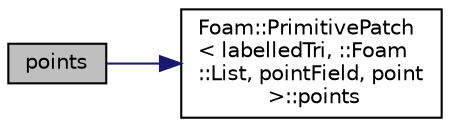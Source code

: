 digraph "points"
{
  bgcolor="transparent";
  edge [fontname="Helvetica",fontsize="10",labelfontname="Helvetica",labelfontsize="10"];
  node [fontname="Helvetica",fontsize="10",shape=record];
  rankdir="LR";
  Node1646 [label="points",height=0.2,width=0.4,color="black", fillcolor="grey75", style="filled", fontcolor="black"];
  Node1646 -> Node1647 [color="midnightblue",fontsize="10",style="solid",fontname="Helvetica"];
  Node1647 [label="Foam::PrimitivePatch\l\< labelledTri, ::Foam\l::List, pointField, point\l \>::points",height=0.2,width=0.4,color="black",URL="$a28693.html#aa3c7d968f31c88780c663876f64ef6a6",tooltip="Return reference to global points. "];
}
